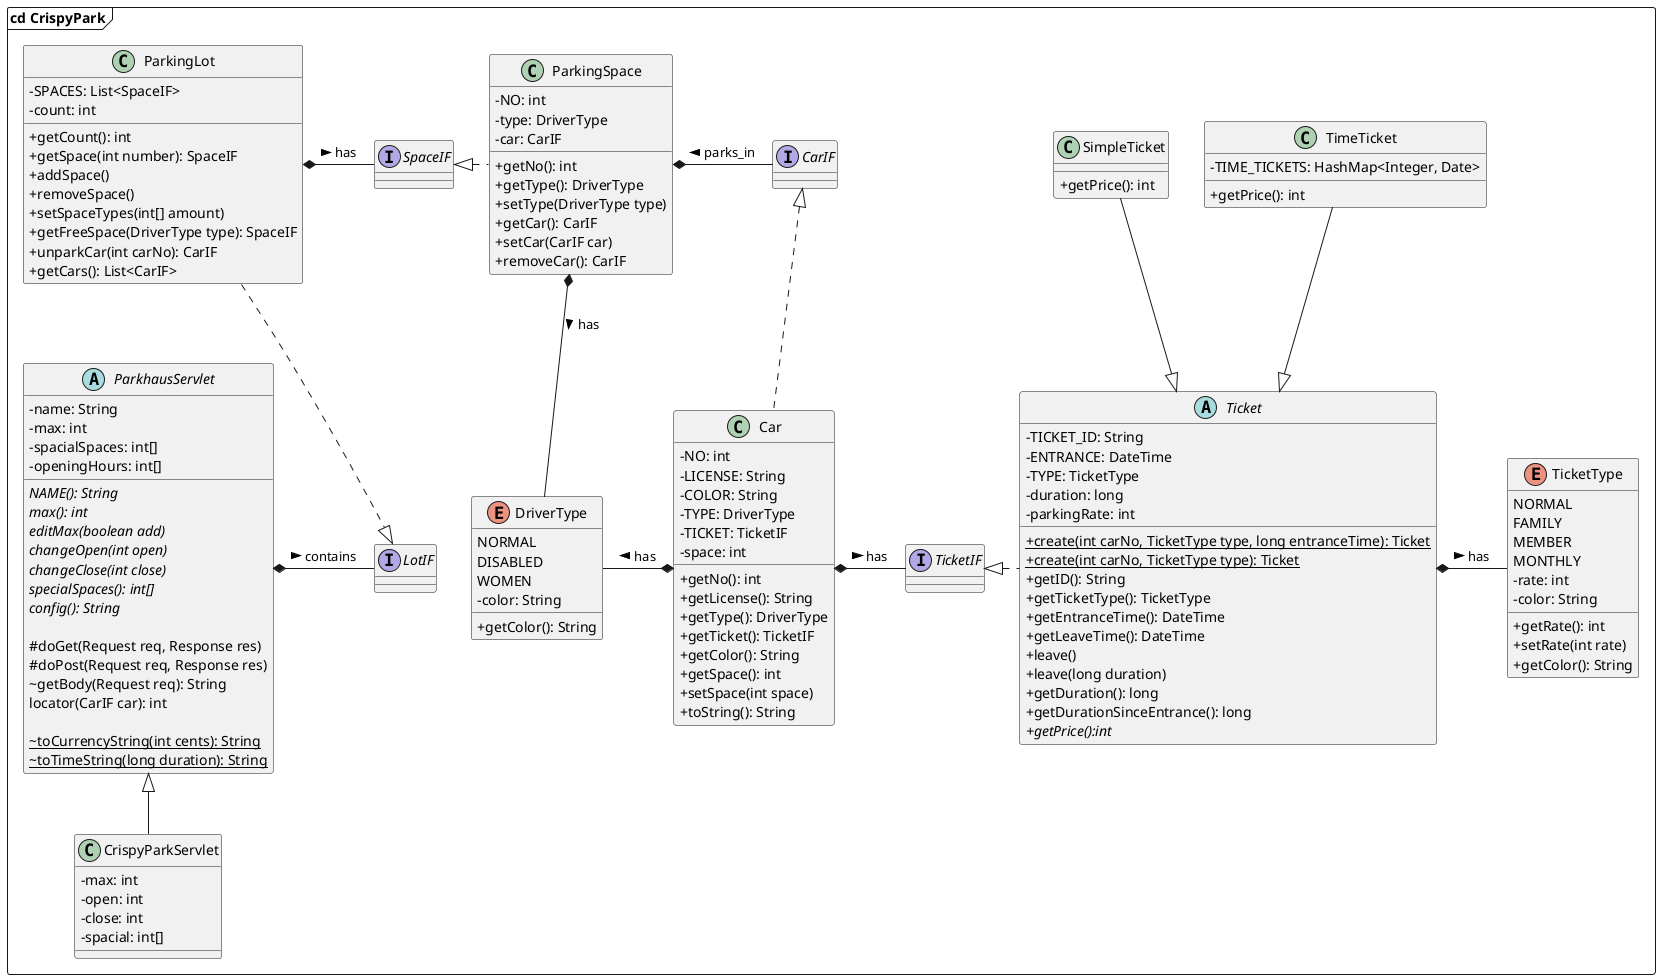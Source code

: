 @startuml
skinparam classAttributeIconSize 0

frame "cd CrispyPark" {

    class CrispyParkServlet {
        -max: int
        -open: int
        -close: int
        -spacial: int[]
    }

    abstract class ParkhausServlet {
        -name: String
        -max: int
        -spacialSpaces: int[]
        -openingHours: int[]

        <i>NAME(): String
        <i>max(): int
        <i>editMax(boolean add)
        <i>changeOpen(int open)
        <i>changeClose(int close)
        <i>specialSpaces(): int[]
        <i>config(): String

        #doGet(Request req, Response res)
        #doPost(Request req, Response res)
        ~getBody(Request req): String
        locator(CarIF car): int

        <u>~toCurrencyString(int cents): String
        <u>~toTimeString(long duration): String

    }

    interface LotIF {

    }

    class ParkingLot {
        -SPACES: List<SpaceIF>
        -count: int

        +getCount(): int
        +getSpace(int number): SpaceIF
        +addSpace()
        +removeSpace()
        +setSpaceTypes(int[] amount)
        +getFreeSpace(DriverType type): SpaceIF
        +unparkCar(int carNo): CarIF
        +getCars(): List<CarIF>
    }

    interface SpaceIF {

    }

    class ParkingSpace {
        -NO: int
        -type: DriverType
        -car: CarIF

        +getNo(): int
        +getType(): DriverType
        +setType(DriverType type)
        +getCar(): CarIF
        +setCar(CarIF car)
        +removeCar(): CarIF
    }

    interface CarIF {

    }

    class Car {
        -NO: int
        -LICENSE: String
        -COLOR: String
        -TYPE: DriverType
        -TICKET: TicketIF
        -space: int

        +getNo(): int
        +getLicense(): String
        +getType(): DriverType
        +getTicket(): TicketIF
        +getColor(): String
        +getSpace(): int
        +setSpace(int space)
        +toString(): String
    }

    interface TicketIF {

    }

    abstract class Ticket {
        -TICKET_ID: String
        -ENTRANCE: DateTime
        -TYPE: TicketType
        -duration: long
        -parkingRate: int

        <u>+create(int carNo, TicketType type, long entranceTime): Ticket
        <u>+create(int carNo, TicketType type): Ticket
        +getID(): String
        +getTicketType(): TicketType
        +getEntranceTime(): DateTime
        +getLeaveTime(): DateTime
        +leave()
        +leave(long duration)
        +getDuration(): long
        +getDurationSinceEntrance(): long
        <i>+getPrice():int

    }

    class SimpleTicket {
        +getPrice(): int
    }

    class TimeTicket {
        -TIME_TICKETS: HashMap<Integer, Date>

        +getPrice(): int
    }

    enum TicketType {
    NORMAL
    FAMILY
    MEMBER
    MONTHLY
    -rate: int
    -color: String

    +getRate(): int
    +setRate(int rate)
    +getColor(): String
    }

    enum DriverType {
        NORMAL
        DISABLED
        WOMEN
        -color: String

        +getColor(): String
    }

    ParkingLot .down.|> LotIF
    ParkingSpace .left.|> SpaceIF
    Ticket .left.|> TicketIF
    Car .up.|> CarIF

    CrispyParkServlet -up-|> ParkhausServlet
    ParkhausServlet *-right- LotIF : contains >
    ParkingLot *-right- SpaceIF : has >
    ParkingSpace *-down- DriverType : has >
    ParkingSpace *-right- CarIF : parks_in <
    Car *-left- DriverType : has >
    Car *-right- TicketIF : has >
    Ticket *-right- TicketType : has >
    SimpleTicket -down-|> Ticket
    TimeTicket -down-|> Ticket

}


@enduml